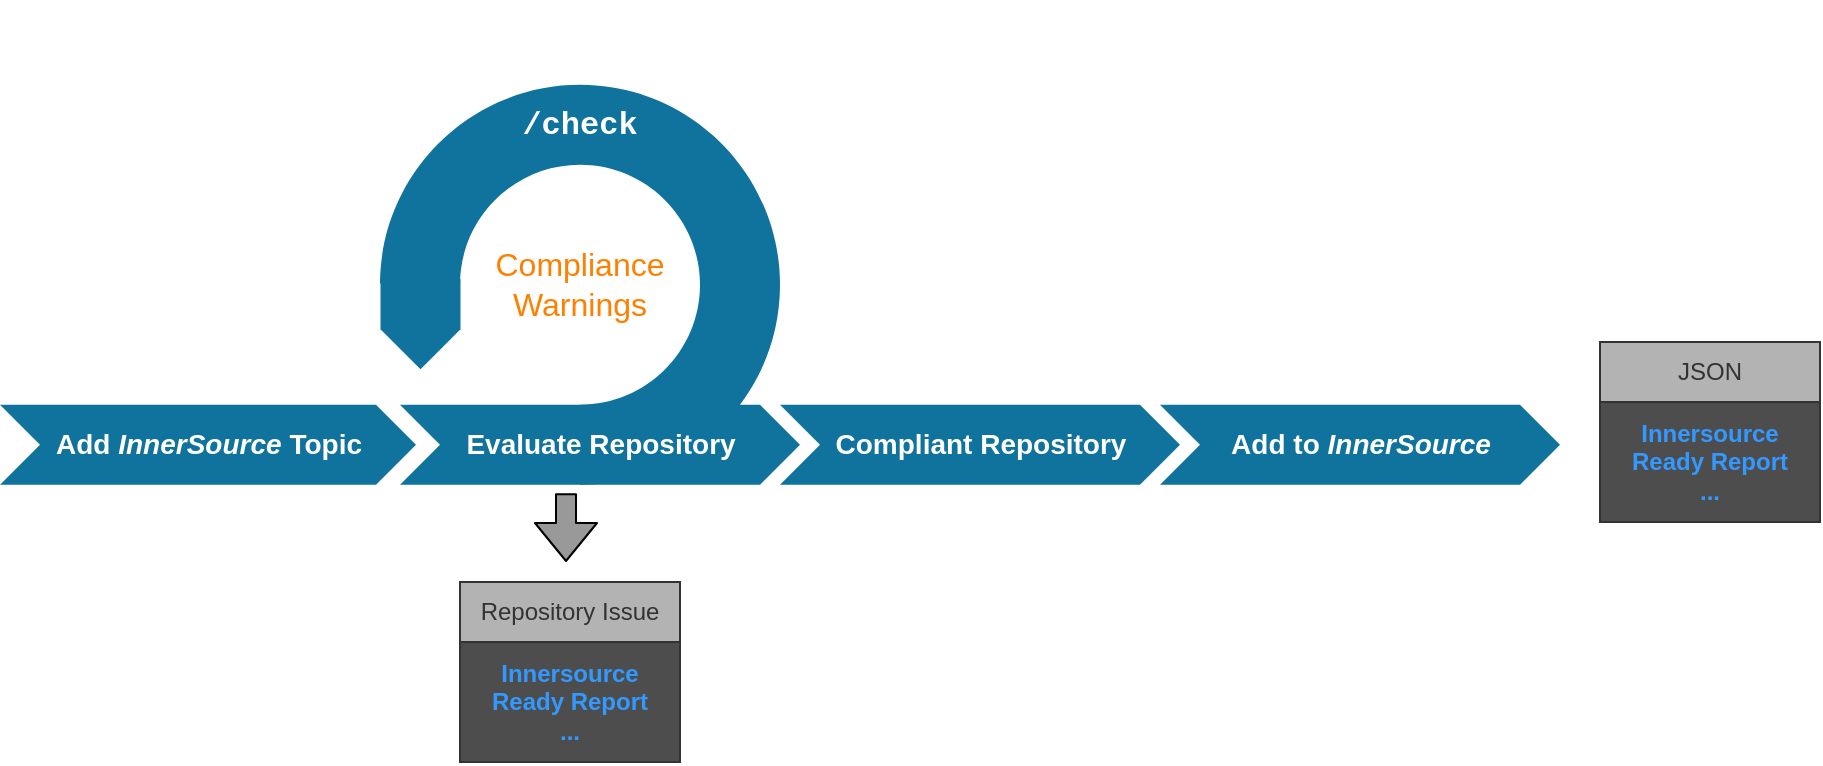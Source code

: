 <mxfile>
    <diagram name="Page-1" id="3e8102d1-ef87-2e61-34e1-82d9a586fe2e">
        <mxGraphModel dx="1091" dy="523" grid="1" gridSize="10" guides="1" tooltips="1" connect="1" arrows="1" fold="1" page="1" pageScale="1" pageWidth="1100" pageHeight="850" background="none" math="0" shadow="0">
            <root>
                <mxCell id="0"/>
                <mxCell id="1" parent="0"/>
                <mxCell id="brf7tR4pHE1us93a3u3g-14" value="" style="group" parent="1" vertex="1" connectable="0">
                    <mxGeometry x="188.579" y="39.999" width="282.843" height="282.843" as="geometry"/>
                </mxCell>
                <mxCell id="brf7tR4pHE1us93a3u3g-13" value="" style="group" parent="brf7tR4pHE1us93a3u3g-14" vertex="1" connectable="0">
                    <mxGeometry width="282.843" height="282.843" as="geometry"/>
                </mxCell>
                <mxCell id="brf7tR4pHE1us93a3u3g-2" value="" style="verticalLabelPosition=bottom;verticalAlign=top;html=1;shape=mxgraph.basic.partConcEllipse;fillColor=#10739E;strokeColor=none;startAngle=0.376;endAngle=0.125;arcWidth=0.4;rotation=135;" parent="brf7tR4pHE1us93a3u3g-13" vertex="1">
                    <mxGeometry x="41.421" y="41.421" width="200" height="200" as="geometry"/>
                </mxCell>
                <mxCell id="brf7tR4pHE1us93a3u3g-6" value="&lt;font color=&quot;#ff8000&quot;&gt;Compliance&lt;br style=&quot;font-size: 16px&quot;&gt;Warnings&lt;/font&gt;" style="text;html=1;strokeColor=none;fillColor=none;align=center;verticalAlign=middle;whiteSpace=wrap;rounded=0;fontSize=16;" parent="brf7tR4pHE1us93a3u3g-13" vertex="1">
                    <mxGeometry x="96.421" y="131.421" width="90" height="20" as="geometry"/>
                </mxCell>
                <mxCell id="brf7tR4pHE1us93a3u3g-15" value="&lt;font face=&quot;Courier New&quot;&gt;&lt;b&gt;/check&lt;/b&gt;&lt;/font&gt;" style="text;html=1;strokeColor=none;fillColor=none;align=center;verticalAlign=middle;whiteSpace=wrap;rounded=0;fontSize=16;fontColor=#FFFFFF;" parent="brf7tR4pHE1us93a3u3g-13" vertex="1">
                    <mxGeometry x="121.421" y="51.421" width="40" height="20" as="geometry"/>
                </mxCell>
                <mxCell id="brf7tR4pHE1us93a3u3g-8" value="" style="html=1;shape=mxgraph.infographic.ribbonSimple;notch1=0;notch2=20;fillColor=#10739E;strokeColor=none;align=center;verticalAlign=middle;fontColor=#ffffff;fontSize=14;fontStyle=1;rotation=90;" parent="brf7tR4pHE1us93a3u3g-14" vertex="1">
                    <mxGeometry x="39.171" y="141.171" width="45" height="40" as="geometry"/>
                </mxCell>
                <mxCell id="brf7tR4pHE1us93a3u3g-3" value="Evaluate Repository" style="html=1;shape=mxgraph.infographic.ribbonSimple;notch1=20;notch2=20;fillColor=#10739E;strokeColor=none;align=center;verticalAlign=middle;fontColor=#ffffff;fontSize=14;fontStyle=1;" parent="1" vertex="1">
                    <mxGeometry x="240" y="241.42" width="200" height="40" as="geometry"/>
                </mxCell>
                <mxCell id="brf7tR4pHE1us93a3u3g-4" value="Compliant Repository" style="html=1;shape=mxgraph.infographic.ribbonSimple;notch1=20;notch2=20;fillColor=#10739E;strokeColor=none;align=center;verticalAlign=middle;fontColor=#ffffff;fontSize=14;fontStyle=1;" parent="1" vertex="1">
                    <mxGeometry x="430" y="241.42" width="200" height="40" as="geometry"/>
                </mxCell>
                <mxCell id="brf7tR4pHE1us93a3u3g-5" value="Add&amp;nbsp;&lt;i&gt;InnerSource&amp;nbsp;&lt;/i&gt;Topic" style="html=1;shape=mxgraph.infographic.ribbonSimple;notch1=20;notch2=20;fillColor=#10739E;strokeColor=none;align=center;verticalAlign=middle;fontColor=#ffffff;fontSize=14;fontStyle=1;" parent="1" vertex="1">
                    <mxGeometry x="40" y="241.42" width="208" height="40" as="geometry"/>
                </mxCell>
                <mxCell id="brf7tR4pHE1us93a3u3g-12" value="Add to &lt;i&gt;InnerSource&lt;/i&gt;" style="html=1;shape=mxgraph.infographic.ribbonSimple;notch1=20;notch2=20;fillColor=#10739E;strokeColor=none;align=center;verticalAlign=middle;fontColor=#ffffff;fontSize=14;fontStyle=1;" parent="1" vertex="1">
                    <mxGeometry x="620" y="241.42" width="200" height="40" as="geometry"/>
                </mxCell>
                <mxCell id="4" value="" style="shape=flexArrow;endArrow=classic;html=1;fontColor=#666666;fillColor=#999999;exitX=0.415;exitY=1.105;exitDx=0;exitDy=0;exitPerimeter=0;" edge="1" parent="1">
                    <mxGeometry width="50" height="50" relative="1" as="geometry">
                        <mxPoint x="323" y="285.62" as="sourcePoint"/>
                        <mxPoint x="323" y="320" as="targetPoint"/>
                    </mxGeometry>
                </mxCell>
                <mxCell id="9" value="" style="group" vertex="1" connectable="0" parent="1">
                    <mxGeometry x="270" y="330" width="110" height="90" as="geometry"/>
                </mxCell>
                <mxCell id="7" value="&lt;font color=&quot;#3399ff&quot;&gt;&lt;span style=&quot;font-family: &amp;#34;helvetica&amp;#34; ; font-size: 12px ; font-style: normal ; font-weight: 700 ; letter-spacing: normal ; text-align: center ; text-indent: 0px ; text-transform: none ; word-spacing: 0px ; display: inline ; float: none&quot;&gt;Innersource&lt;/span&gt;&lt;br style=&quot;font-family: &amp;#34;helvetica&amp;#34; ; font-size: 12px ; font-style: normal ; font-weight: 700 ; letter-spacing: normal ; text-align: center ; text-indent: 0px ; text-transform: none ; word-spacing: 0px&quot;&gt;&lt;span style=&quot;font-family: &amp;#34;helvetica&amp;#34; ; font-size: 12px ; font-style: normal ; font-weight: 700 ; letter-spacing: normal ; text-align: center ; text-indent: 0px ; text-transform: none ; word-spacing: 0px ; display: inline ; float: none&quot;&gt;Ready Report&lt;/span&gt;&lt;br style=&quot;font-family: &amp;#34;helvetica&amp;#34; ; font-size: 12px ; font-style: normal ; font-weight: 700 ; letter-spacing: normal ; text-align: center ; text-indent: 0px ; text-transform: none ; word-spacing: 0px&quot;&gt;&lt;span style=&quot;font-family: &amp;#34;helvetica&amp;#34; ; font-size: 12px ; font-style: normal ; font-weight: 700 ; letter-spacing: normal ; text-align: center ; text-indent: 0px ; text-transform: none ; word-spacing: 0px ; display: inline ; float: none&quot;&gt;...&lt;/span&gt;&lt;/font&gt;" style="rounded=0;whiteSpace=wrap;html=1;labelBackgroundColor=none;fontColor=#007FFF;strokeColor=#333333;fillColor=#4D4D4D;" vertex="1" parent="9">
                    <mxGeometry y="30" width="110" height="60" as="geometry"/>
                </mxCell>
                <mxCell id="8" value="&lt;font color=&quot;#333333&quot;&gt;Repository Issue&lt;/font&gt;" style="rounded=0;whiteSpace=wrap;html=1;labelBackgroundColor=none;fontColor=#E6E6E6;strokeColor=#333333;fillColor=#B3B3B3;" vertex="1" parent="9">
                    <mxGeometry width="110" height="30" as="geometry"/>
                </mxCell>
                <mxCell id="11" value="" style="group" vertex="1" connectable="0" parent="1">
                    <mxGeometry x="840" y="210" width="110" height="90" as="geometry"/>
                </mxCell>
                <mxCell id="12" value="&lt;font color=&quot;#3399ff&quot;&gt;&lt;span style=&quot;font-family: &amp;#34;helvetica&amp;#34; ; font-size: 12px ; font-style: normal ; font-weight: 700 ; letter-spacing: normal ; text-align: center ; text-indent: 0px ; text-transform: none ; word-spacing: 0px ; display: inline ; float: none&quot;&gt;Innersource&lt;/span&gt;&lt;br style=&quot;font-family: &amp;#34;helvetica&amp;#34; ; font-size: 12px ; font-style: normal ; font-weight: 700 ; letter-spacing: normal ; text-align: center ; text-indent: 0px ; text-transform: none ; word-spacing: 0px&quot;&gt;&lt;span style=&quot;font-family: &amp;#34;helvetica&amp;#34; ; font-size: 12px ; font-style: normal ; font-weight: 700 ; letter-spacing: normal ; text-align: center ; text-indent: 0px ; text-transform: none ; word-spacing: 0px ; display: inline ; float: none&quot;&gt;Ready Report&lt;/span&gt;&lt;br style=&quot;font-family: &amp;#34;helvetica&amp;#34; ; font-size: 12px ; font-style: normal ; font-weight: 700 ; letter-spacing: normal ; text-align: center ; text-indent: 0px ; text-transform: none ; word-spacing: 0px&quot;&gt;&lt;span style=&quot;font-family: &amp;#34;helvetica&amp;#34; ; font-size: 12px ; font-style: normal ; font-weight: 700 ; letter-spacing: normal ; text-align: center ; text-indent: 0px ; text-transform: none ; word-spacing: 0px ; display: inline ; float: none&quot;&gt;...&lt;/span&gt;&lt;/font&gt;" style="rounded=0;whiteSpace=wrap;html=1;labelBackgroundColor=none;fontColor=#007FFF;strokeColor=#333333;fillColor=#4D4D4D;" vertex="1" parent="11">
                    <mxGeometry y="30" width="110" height="60" as="geometry"/>
                </mxCell>
                <mxCell id="13" value="&lt;font color=&quot;#333333&quot;&gt;JSON&lt;/font&gt;" style="rounded=0;whiteSpace=wrap;html=1;labelBackgroundColor=none;fontColor=#E6E6E6;strokeColor=#333333;fillColor=#B3B3B3;" vertex="1" parent="11">
                    <mxGeometry width="110" height="30" as="geometry"/>
                </mxCell>
            </root>
        </mxGraphModel>
    </diagram>
</mxfile>